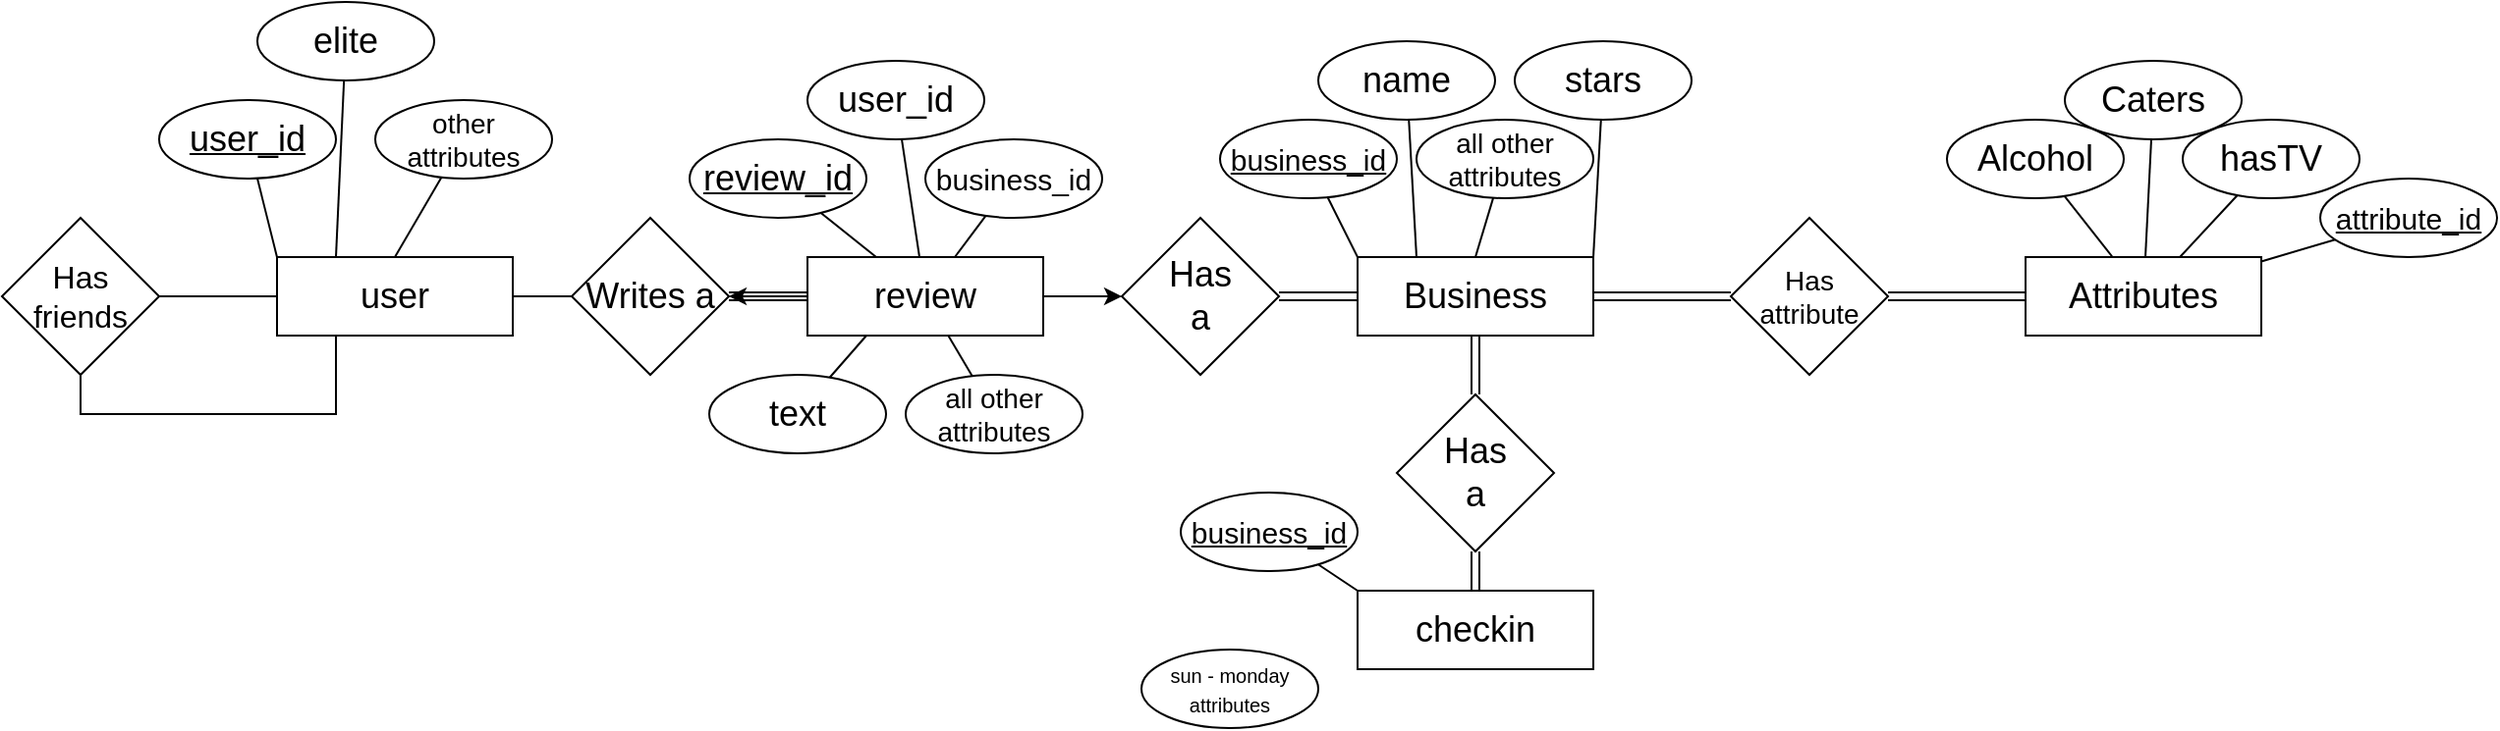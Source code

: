 <mxfile version="24.4.13" type="github">
  <diagram name="Page-1" id="tA-DCPR7xs3mkb7LWjER">
    <mxGraphModel dx="2284" dy="754" grid="1" gridSize="10" guides="1" tooltips="1" connect="1" arrows="1" fold="1" page="1" pageScale="1" pageWidth="850" pageHeight="1100" math="0" shadow="0">
      <root>
        <mxCell id="0" />
        <mxCell id="1" parent="0" />
        <mxCell id="1GO8dZoF6yERBsI8h4hM-31" style="edgeStyle=orthogonalEdgeStyle;rounded=0;orthogonalLoop=1;jettySize=auto;html=1;exitX=0.5;exitY=1;exitDx=0;exitDy=0;shape=link;" parent="1" source="1GO8dZoF6yERBsI8h4hM-2" target="1GO8dZoF6yERBsI8h4hM-30" edge="1">
          <mxGeometry relative="1" as="geometry" />
        </mxCell>
        <mxCell id="AokPKxqXHjxlIk5qfDZU-5" style="edgeStyle=orthogonalEdgeStyle;rounded=0;orthogonalLoop=1;jettySize=auto;html=1;exitX=0;exitY=0.5;exitDx=0;exitDy=0;entryX=1;entryY=0.5;entryDx=0;entryDy=0;shape=link;" edge="1" parent="1" source="1GO8dZoF6yERBsI8h4hM-2" target="AokPKxqXHjxlIk5qfDZU-4">
          <mxGeometry relative="1" as="geometry" />
        </mxCell>
        <mxCell id="AokPKxqXHjxlIk5qfDZU-29" style="edgeStyle=orthogonalEdgeStyle;rounded=0;orthogonalLoop=1;jettySize=auto;html=1;exitX=1;exitY=0.5;exitDx=0;exitDy=0;entryX=0;entryY=0.5;entryDx=0;entryDy=0;endArrow=none;endFill=0;shape=link;" edge="1" parent="1" source="1GO8dZoF6yERBsI8h4hM-2" target="AokPKxqXHjxlIk5qfDZU-28">
          <mxGeometry relative="1" as="geometry" />
        </mxCell>
        <mxCell id="1GO8dZoF6yERBsI8h4hM-2" value="&lt;font style=&quot;font-size: 18px;&quot;&gt;Business&lt;/font&gt;" style="rounded=0;whiteSpace=wrap;html=1;" parent="1" vertex="1">
          <mxGeometry x="40" y="360" width="120" height="40" as="geometry" />
        </mxCell>
        <mxCell id="1GO8dZoF6yERBsI8h4hM-10" value="&lt;font size=&quot;1&quot;&gt;&lt;u style=&quot;font-size: 15px;&quot;&gt;business_id&lt;/u&gt;&lt;/font&gt;" style="ellipse;whiteSpace=wrap;html=1;" parent="1" vertex="1">
          <mxGeometry x="-30" y="290" width="90" height="40" as="geometry" />
        </mxCell>
        <mxCell id="1GO8dZoF6yERBsI8h4hM-12" value="" style="endArrow=none;html=1;rounded=0;exitX=0;exitY=0;exitDx=0;exitDy=0;" parent="1" source="1GO8dZoF6yERBsI8h4hM-2" target="1GO8dZoF6yERBsI8h4hM-10" edge="1">
          <mxGeometry width="50" height="50" relative="1" as="geometry">
            <mxPoint x="250" y="410" as="sourcePoint" />
            <mxPoint x="300" y="360" as="targetPoint" />
          </mxGeometry>
        </mxCell>
        <mxCell id="1GO8dZoF6yERBsI8h4hM-13" value="&lt;font style=&quot;font-size: 18px;&quot;&gt;name&lt;/font&gt;" style="ellipse;whiteSpace=wrap;html=1;" parent="1" vertex="1">
          <mxGeometry x="20" y="250" width="90" height="40" as="geometry" />
        </mxCell>
        <mxCell id="1GO8dZoF6yERBsI8h4hM-14" value="" style="endArrow=none;html=1;rounded=0;entryX=0.25;entryY=0;entryDx=0;entryDy=0;" parent="1" source="1GO8dZoF6yERBsI8h4hM-13" target="1GO8dZoF6yERBsI8h4hM-2" edge="1">
          <mxGeometry width="50" height="50" relative="1" as="geometry">
            <mxPoint x="250" y="410" as="sourcePoint" />
            <mxPoint x="300" y="360" as="targetPoint" />
          </mxGeometry>
        </mxCell>
        <mxCell id="1GO8dZoF6yERBsI8h4hM-25" value="&lt;font style=&quot;font-size: 14px;&quot;&gt;all other attributes&lt;br&gt;&lt;/font&gt;" style="ellipse;whiteSpace=wrap;html=1;" parent="1" vertex="1">
          <mxGeometry x="70" y="290" width="90" height="40" as="geometry" />
        </mxCell>
        <mxCell id="1GO8dZoF6yERBsI8h4hM-26" value="" style="endArrow=none;html=1;rounded=0;exitX=0.5;exitY=0;exitDx=0;exitDy=0;" parent="1" source="1GO8dZoF6yERBsI8h4hM-2" target="1GO8dZoF6yERBsI8h4hM-25" edge="1">
          <mxGeometry width="50" height="50" relative="1" as="geometry">
            <mxPoint x="250" y="410" as="sourcePoint" />
            <mxPoint x="300" y="360" as="targetPoint" />
          </mxGeometry>
        </mxCell>
        <mxCell id="1GO8dZoF6yERBsI8h4hM-27" value="&lt;font style=&quot;font-size: 18px;&quot;&gt;stars&lt;/font&gt;" style="ellipse;whiteSpace=wrap;html=1;" parent="1" vertex="1">
          <mxGeometry x="120" y="250" width="90" height="40" as="geometry" />
        </mxCell>
        <mxCell id="1GO8dZoF6yERBsI8h4hM-28" value="" style="endArrow=none;html=1;rounded=0;exitX=1;exitY=0;exitDx=0;exitDy=0;" parent="1" source="1GO8dZoF6yERBsI8h4hM-2" target="1GO8dZoF6yERBsI8h4hM-27" edge="1">
          <mxGeometry width="50" height="50" relative="1" as="geometry">
            <mxPoint x="250" y="410" as="sourcePoint" />
            <mxPoint x="300" y="360" as="targetPoint" />
          </mxGeometry>
        </mxCell>
        <mxCell id="1GO8dZoF6yERBsI8h4hM-32" style="edgeStyle=orthogonalEdgeStyle;rounded=0;orthogonalLoop=1;jettySize=auto;html=1;exitX=0.5;exitY=0;exitDx=0;exitDy=0;shape=link;" parent="1" source="1GO8dZoF6yERBsI8h4hM-29" target="1GO8dZoF6yERBsI8h4hM-30" edge="1">
          <mxGeometry relative="1" as="geometry" />
        </mxCell>
        <mxCell id="1GO8dZoF6yERBsI8h4hM-29" value="&lt;font style=&quot;font-size: 18px;&quot;&gt;checkin&lt;/font&gt;" style="rounded=0;whiteSpace=wrap;html=1;" parent="1" vertex="1">
          <mxGeometry x="40" y="530" width="120" height="40" as="geometry" />
        </mxCell>
        <mxCell id="1GO8dZoF6yERBsI8h4hM-30" value="&lt;div&gt;&lt;font style=&quot;font-size: 18px;&quot;&gt;Has&lt;/font&gt;&lt;/div&gt;&lt;div&gt;&lt;font style=&quot;font-size: 18px;&quot;&gt;a&lt;br&gt;&lt;/font&gt;&lt;/div&gt;" style="rhombus;whiteSpace=wrap;html=1;" parent="1" vertex="1">
          <mxGeometry x="60" y="430" width="80" height="80" as="geometry" />
        </mxCell>
        <mxCell id="1GO8dZoF6yERBsI8h4hM-33" value="&lt;font size=&quot;1&quot;&gt;&lt;u style=&quot;font-size: 15px;&quot;&gt;business_id&lt;/u&gt;&lt;/font&gt;" style="ellipse;whiteSpace=wrap;html=1;" parent="1" vertex="1">
          <mxGeometry x="-50" y="480" width="90" height="40" as="geometry" />
        </mxCell>
        <mxCell id="1GO8dZoF6yERBsI8h4hM-34" value="" style="endArrow=none;html=1;rounded=0;entryX=0;entryY=0;entryDx=0;entryDy=0;" parent="1" source="1GO8dZoF6yERBsI8h4hM-33" target="1GO8dZoF6yERBsI8h4hM-29" edge="1">
          <mxGeometry width="50" height="50" relative="1" as="geometry">
            <mxPoint x="250" y="410" as="sourcePoint" />
            <mxPoint x="300" y="360" as="targetPoint" />
          </mxGeometry>
        </mxCell>
        <mxCell id="AokPKxqXHjxlIk5qfDZU-15" style="edgeStyle=orthogonalEdgeStyle;rounded=0;orthogonalLoop=1;jettySize=auto;html=1;endArrow=none;endFill=0;" edge="1" parent="1" source="1GO8dZoF6yERBsI8h4hM-35" target="AokPKxqXHjxlIk5qfDZU-14">
          <mxGeometry relative="1" as="geometry" />
        </mxCell>
        <mxCell id="1GO8dZoF6yERBsI8h4hM-35" value="&lt;font style=&quot;font-size: 18px;&quot;&gt;user&lt;/font&gt;" style="rounded=0;whiteSpace=wrap;html=1;" parent="1" vertex="1">
          <mxGeometry x="-510" y="360" width="120" height="40" as="geometry" />
        </mxCell>
        <mxCell id="AokPKxqXHjxlIk5qfDZU-3" style="edgeStyle=orthogonalEdgeStyle;rounded=0;orthogonalLoop=1;jettySize=auto;html=1;exitX=0;exitY=0.5;exitDx=0;exitDy=0;entryX=1;entryY=0.5;entryDx=0;entryDy=0;endArrow=classic;endFill=1;startArrow=none;startFill=0;shape=link;" edge="1" parent="1" source="1GO8dZoF6yERBsI8h4hM-36" target="AokPKxqXHjxlIk5qfDZU-1">
          <mxGeometry relative="1" as="geometry" />
        </mxCell>
        <mxCell id="AokPKxqXHjxlIk5qfDZU-6" style="edgeStyle=orthogonalEdgeStyle;rounded=0;orthogonalLoop=1;jettySize=auto;html=1;exitX=1;exitY=0.5;exitDx=0;exitDy=0;entryX=0;entryY=0.5;entryDx=0;entryDy=0;endArrow=classic;endFill=1;" edge="1" parent="1" source="1GO8dZoF6yERBsI8h4hM-36" target="AokPKxqXHjxlIk5qfDZU-4">
          <mxGeometry relative="1" as="geometry" />
        </mxCell>
        <mxCell id="1GO8dZoF6yERBsI8h4hM-36" value="&lt;font style=&quot;font-size: 18px;&quot;&gt;review&lt;/font&gt;" style="rounded=0;whiteSpace=wrap;html=1;" parent="1" vertex="1">
          <mxGeometry x="-240" y="360" width="120" height="40" as="geometry" />
        </mxCell>
        <mxCell id="AokPKxqXHjxlIk5qfDZU-2" style="edgeStyle=orthogonalEdgeStyle;rounded=0;orthogonalLoop=1;jettySize=auto;html=1;exitX=0;exitY=0.5;exitDx=0;exitDy=0;endArrow=none;endFill=0;" edge="1" parent="1" source="AokPKxqXHjxlIk5qfDZU-1" target="1GO8dZoF6yERBsI8h4hM-35">
          <mxGeometry relative="1" as="geometry" />
        </mxCell>
        <mxCell id="AokPKxqXHjxlIk5qfDZU-1" value="&lt;div&gt;&lt;font style=&quot;font-size: 18px;&quot;&gt;Writes a&lt;br&gt;&lt;/font&gt;&lt;/div&gt;" style="rhombus;whiteSpace=wrap;html=1;" vertex="1" parent="1">
          <mxGeometry x="-360" y="340" width="80" height="80" as="geometry" />
        </mxCell>
        <mxCell id="AokPKxqXHjxlIk5qfDZU-4" value="&lt;div&gt;&lt;font style=&quot;font-size: 18px;&quot;&gt;Has&lt;/font&gt;&lt;/div&gt;&lt;div&gt;&lt;font style=&quot;font-size: 18px;&quot;&gt;a&lt;br&gt;&lt;/font&gt;&lt;/div&gt;" style="rhombus;whiteSpace=wrap;html=1;" vertex="1" parent="1">
          <mxGeometry x="-80" y="340" width="80" height="80" as="geometry" />
        </mxCell>
        <mxCell id="AokPKxqXHjxlIk5qfDZU-7" value="&lt;u&gt;&lt;font style=&quot;font-size: 18px;&quot;&gt;user_id&lt;/font&gt;&lt;/u&gt;" style="ellipse;whiteSpace=wrap;html=1;" vertex="1" parent="1">
          <mxGeometry x="-570" y="280" width="90" height="40" as="geometry" />
        </mxCell>
        <mxCell id="AokPKxqXHjxlIk5qfDZU-9" value="" style="endArrow=none;html=1;rounded=0;exitX=0;exitY=0;exitDx=0;exitDy=0;" edge="1" parent="1" source="1GO8dZoF6yERBsI8h4hM-35" target="AokPKxqXHjxlIk5qfDZU-7">
          <mxGeometry width="50" height="50" relative="1" as="geometry">
            <mxPoint x="90" y="530" as="sourcePoint" />
            <mxPoint x="140" y="480" as="targetPoint" />
          </mxGeometry>
        </mxCell>
        <mxCell id="AokPKxqXHjxlIk5qfDZU-10" value="&lt;font style=&quot;font-size: 18px;&quot;&gt;elite&lt;/font&gt;" style="ellipse;whiteSpace=wrap;html=1;" vertex="1" parent="1">
          <mxGeometry x="-520" y="230" width="90" height="40" as="geometry" />
        </mxCell>
        <mxCell id="AokPKxqXHjxlIk5qfDZU-11" value="" style="endArrow=none;html=1;rounded=0;exitX=0.25;exitY=0;exitDx=0;exitDy=0;" edge="1" parent="1" source="1GO8dZoF6yERBsI8h4hM-35" target="AokPKxqXHjxlIk5qfDZU-10">
          <mxGeometry width="50" height="50" relative="1" as="geometry">
            <mxPoint x="-570" y="530" as="sourcePoint" />
            <mxPoint x="-520" y="480" as="targetPoint" />
          </mxGeometry>
        </mxCell>
        <mxCell id="AokPKxqXHjxlIk5qfDZU-12" value="&lt;font style=&quot;font-size: 14px;&quot;&gt;other attributes&lt;br&gt;&lt;/font&gt;" style="ellipse;whiteSpace=wrap;html=1;" vertex="1" parent="1">
          <mxGeometry x="-460" y="280" width="90" height="40" as="geometry" />
        </mxCell>
        <mxCell id="AokPKxqXHjxlIk5qfDZU-13" value="" style="endArrow=none;html=1;rounded=0;exitX=0.5;exitY=0;exitDx=0;exitDy=0;" edge="1" parent="1" source="1GO8dZoF6yERBsI8h4hM-35" target="AokPKxqXHjxlIk5qfDZU-12">
          <mxGeometry width="50" height="50" relative="1" as="geometry">
            <mxPoint x="-570" y="530" as="sourcePoint" />
            <mxPoint x="-520" y="480" as="targetPoint" />
          </mxGeometry>
        </mxCell>
        <mxCell id="AokPKxqXHjxlIk5qfDZU-16" style="edgeStyle=orthogonalEdgeStyle;rounded=0;orthogonalLoop=1;jettySize=auto;html=1;exitX=0.5;exitY=1;exitDx=0;exitDy=0;entryX=0.25;entryY=1;entryDx=0;entryDy=0;endArrow=none;endFill=0;" edge="1" parent="1" source="AokPKxqXHjxlIk5qfDZU-14" target="1GO8dZoF6yERBsI8h4hM-35">
          <mxGeometry relative="1" as="geometry" />
        </mxCell>
        <mxCell id="AokPKxqXHjxlIk5qfDZU-14" value="&lt;font style=&quot;font-size: 16px;&quot;&gt;Has friends&lt;/font&gt;" style="rhombus;whiteSpace=wrap;html=1;" vertex="1" parent="1">
          <mxGeometry x="-650" y="340" width="80" height="80" as="geometry" />
        </mxCell>
        <mxCell id="AokPKxqXHjxlIk5qfDZU-17" value="&lt;u&gt;&lt;font style=&quot;font-size: 18px;&quot;&gt;review_id&lt;/font&gt;&lt;/u&gt;" style="ellipse;whiteSpace=wrap;html=1;" vertex="1" parent="1">
          <mxGeometry x="-300" y="300" width="90" height="40" as="geometry" />
        </mxCell>
        <mxCell id="AokPKxqXHjxlIk5qfDZU-18" value="" style="endArrow=none;html=1;rounded=0;" edge="1" parent="1" source="1GO8dZoF6yERBsI8h4hM-36" target="AokPKxqXHjxlIk5qfDZU-17">
          <mxGeometry width="50" height="50" relative="1" as="geometry">
            <mxPoint y="530" as="sourcePoint" />
            <mxPoint x="50" y="480" as="targetPoint" />
          </mxGeometry>
        </mxCell>
        <mxCell id="AokPKxqXHjxlIk5qfDZU-19" value="&lt;font style=&quot;font-size: 18px;&quot;&gt;user_id&lt;/font&gt;" style="ellipse;whiteSpace=wrap;html=1;" vertex="1" parent="1">
          <mxGeometry x="-240" y="260" width="90" height="40" as="geometry" />
        </mxCell>
        <mxCell id="AokPKxqXHjxlIk5qfDZU-20" value="" style="endArrow=none;html=1;rounded=0;" edge="1" parent="1" source="1GO8dZoF6yERBsI8h4hM-36" target="AokPKxqXHjxlIk5qfDZU-19">
          <mxGeometry width="50" height="50" relative="1" as="geometry">
            <mxPoint y="530" as="sourcePoint" />
            <mxPoint x="50" y="480" as="targetPoint" />
          </mxGeometry>
        </mxCell>
        <mxCell id="AokPKxqXHjxlIk5qfDZU-21" value="&lt;font size=&quot;1&quot;&gt;&lt;span style=&quot;font-size: 15px;&quot;&gt;business_id&lt;/span&gt;&lt;/font&gt;" style="ellipse;whiteSpace=wrap;html=1;" vertex="1" parent="1">
          <mxGeometry x="-180" y="300" width="90" height="40" as="geometry" />
        </mxCell>
        <mxCell id="AokPKxqXHjxlIk5qfDZU-22" value="" style="endArrow=none;html=1;rounded=0;" edge="1" parent="1" source="1GO8dZoF6yERBsI8h4hM-36" target="AokPKxqXHjxlIk5qfDZU-21">
          <mxGeometry width="50" height="50" relative="1" as="geometry">
            <mxPoint y="530" as="sourcePoint" />
            <mxPoint x="50" y="480" as="targetPoint" />
          </mxGeometry>
        </mxCell>
        <mxCell id="AokPKxqXHjxlIk5qfDZU-23" value="&lt;font style=&quot;font-size: 18px;&quot;&gt;text&lt;/font&gt;" style="ellipse;whiteSpace=wrap;html=1;" vertex="1" parent="1">
          <mxGeometry x="-290" y="420" width="90" height="40" as="geometry" />
        </mxCell>
        <mxCell id="AokPKxqXHjxlIk5qfDZU-25" value="" style="endArrow=none;html=1;rounded=0;entryX=0.25;entryY=1;entryDx=0;entryDy=0;" edge="1" parent="1" source="AokPKxqXHjxlIk5qfDZU-23" target="1GO8dZoF6yERBsI8h4hM-36">
          <mxGeometry width="50" height="50" relative="1" as="geometry">
            <mxPoint x="-50" y="530" as="sourcePoint" />
            <mxPoint x="-180" y="420" as="targetPoint" />
          </mxGeometry>
        </mxCell>
        <mxCell id="AokPKxqXHjxlIk5qfDZU-26" value="&lt;font style=&quot;font-size: 14px;&quot;&gt;all other attributes&lt;br&gt;&lt;/font&gt;" style="ellipse;whiteSpace=wrap;html=1;" vertex="1" parent="1">
          <mxGeometry x="-190" y="420" width="90" height="40" as="geometry" />
        </mxCell>
        <mxCell id="AokPKxqXHjxlIk5qfDZU-27" value="" style="endArrow=none;html=1;rounded=0;" edge="1" parent="1" source="AokPKxqXHjxlIk5qfDZU-26" target="1GO8dZoF6yERBsI8h4hM-36">
          <mxGeometry width="50" height="50" relative="1" as="geometry">
            <mxPoint x="-50" y="530" as="sourcePoint" />
            <mxPoint y="480" as="targetPoint" />
          </mxGeometry>
        </mxCell>
        <mxCell id="AokPKxqXHjxlIk5qfDZU-28" value="&lt;div style=&quot;font-size: 14px;&quot;&gt;&lt;font style=&quot;font-size: 14px;&quot;&gt;Has&lt;/font&gt;&lt;/div&gt;&lt;div style=&quot;font-size: 14px;&quot;&gt;&lt;font style=&quot;font-size: 14px;&quot;&gt;attribute&lt;font style=&quot;font-size: 14px;&quot;&gt;&lt;br&gt;&lt;/font&gt;&lt;/font&gt;&lt;/div&gt;" style="rhombus;whiteSpace=wrap;html=1;" vertex="1" parent="1">
          <mxGeometry x="230" y="340" width="80" height="80" as="geometry" />
        </mxCell>
        <mxCell id="AokPKxqXHjxlIk5qfDZU-32" style="edgeStyle=orthogonalEdgeStyle;rounded=0;orthogonalLoop=1;jettySize=auto;html=1;exitX=0;exitY=0.5;exitDx=0;exitDy=0;entryX=1;entryY=0.5;entryDx=0;entryDy=0;endArrow=none;endFill=0;shape=link;" edge="1" parent="1" source="AokPKxqXHjxlIk5qfDZU-30" target="AokPKxqXHjxlIk5qfDZU-28">
          <mxGeometry relative="1" as="geometry" />
        </mxCell>
        <mxCell id="AokPKxqXHjxlIk5qfDZU-30" value="&lt;font style=&quot;font-size: 18px;&quot;&gt;Attributes&lt;/font&gt;" style="rounded=0;whiteSpace=wrap;html=1;" vertex="1" parent="1">
          <mxGeometry x="380" y="360" width="120" height="40" as="geometry" />
        </mxCell>
        <mxCell id="AokPKxqXHjxlIk5qfDZU-33" value="&lt;font style=&quot;font-size: 18px;&quot;&gt;Caters&lt;/font&gt;" style="ellipse;whiteSpace=wrap;html=1;" vertex="1" parent="1">
          <mxGeometry x="400" y="260" width="90" height="40" as="geometry" />
        </mxCell>
        <mxCell id="AokPKxqXHjxlIk5qfDZU-34" value="&lt;font style=&quot;font-size: 18px;&quot;&gt;Alcohol&lt;/font&gt;" style="ellipse;whiteSpace=wrap;html=1;" vertex="1" parent="1">
          <mxGeometry x="340" y="290" width="90" height="40" as="geometry" />
        </mxCell>
        <mxCell id="AokPKxqXHjxlIk5qfDZU-35" value="&lt;div&gt;&lt;font style=&quot;font-size: 18px;&quot;&gt;hasTV&lt;/font&gt;&lt;/div&gt;" style="ellipse;whiteSpace=wrap;html=1;" vertex="1" parent="1">
          <mxGeometry x="460" y="290" width="90" height="40" as="geometry" />
        </mxCell>
        <mxCell id="AokPKxqXHjxlIk5qfDZU-36" value="" style="endArrow=none;html=1;rounded=0;" edge="1" parent="1" source="AokPKxqXHjxlIk5qfDZU-30" target="AokPKxqXHjxlIk5qfDZU-35">
          <mxGeometry width="50" height="50" relative="1" as="geometry">
            <mxPoint x="260" y="530" as="sourcePoint" />
            <mxPoint x="310" y="480" as="targetPoint" />
          </mxGeometry>
        </mxCell>
        <mxCell id="AokPKxqXHjxlIk5qfDZU-37" value="" style="endArrow=none;html=1;rounded=0;" edge="1" parent="1" source="AokPKxqXHjxlIk5qfDZU-30" target="AokPKxqXHjxlIk5qfDZU-33">
          <mxGeometry width="50" height="50" relative="1" as="geometry">
            <mxPoint x="260" y="530" as="sourcePoint" />
            <mxPoint x="310" y="480" as="targetPoint" />
          </mxGeometry>
        </mxCell>
        <mxCell id="AokPKxqXHjxlIk5qfDZU-38" value="" style="endArrow=none;html=1;rounded=0;" edge="1" parent="1" source="AokPKxqXHjxlIk5qfDZU-30" target="AokPKxqXHjxlIk5qfDZU-34">
          <mxGeometry width="50" height="50" relative="1" as="geometry">
            <mxPoint x="260" y="530" as="sourcePoint" />
            <mxPoint x="310" y="480" as="targetPoint" />
          </mxGeometry>
        </mxCell>
        <mxCell id="AokPKxqXHjxlIk5qfDZU-39" value="&lt;font size=&quot;1&quot;&gt;&lt;u style=&quot;font-size: 15px;&quot;&gt;attribute_id&lt;/u&gt;&lt;/font&gt;" style="ellipse;whiteSpace=wrap;html=1;" vertex="1" parent="1">
          <mxGeometry x="530" y="320" width="90" height="40" as="geometry" />
        </mxCell>
        <mxCell id="AokPKxqXHjxlIk5qfDZU-40" value="" style="endArrow=none;html=1;rounded=0;" edge="1" parent="1" source="AokPKxqXHjxlIk5qfDZU-30" target="AokPKxqXHjxlIk5qfDZU-39">
          <mxGeometry width="50" height="50" relative="1" as="geometry">
            <mxPoint x="260" y="530" as="sourcePoint" />
            <mxPoint x="310" y="480" as="targetPoint" />
          </mxGeometry>
        </mxCell>
        <mxCell id="AokPKxqXHjxlIk5qfDZU-41" value="" style="endArrow=classic;html=1;rounded=0;entryX=1;entryY=0.5;entryDx=0;entryDy=0;exitX=0;exitY=0.5;exitDx=0;exitDy=0;" edge="1" parent="1" source="1GO8dZoF6yERBsI8h4hM-36" target="AokPKxqXHjxlIk5qfDZU-1">
          <mxGeometry width="50" height="50" relative="1" as="geometry">
            <mxPoint x="-230" y="530" as="sourcePoint" />
            <mxPoint x="-180" y="480" as="targetPoint" />
          </mxGeometry>
        </mxCell>
        <mxCell id="AokPKxqXHjxlIk5qfDZU-42" value="&lt;div&gt;&lt;font size=&quot;1&quot;&gt;sun - monday&lt;/font&gt;&lt;/div&gt;&lt;div&gt;&lt;font size=&quot;1&quot;&gt;attributes&lt;br&gt;&lt;/font&gt;&lt;/div&gt;" style="ellipse;whiteSpace=wrap;html=1;" vertex="1" parent="1">
          <mxGeometry x="-70" y="560" width="90" height="40" as="geometry" />
        </mxCell>
      </root>
    </mxGraphModel>
  </diagram>
</mxfile>
